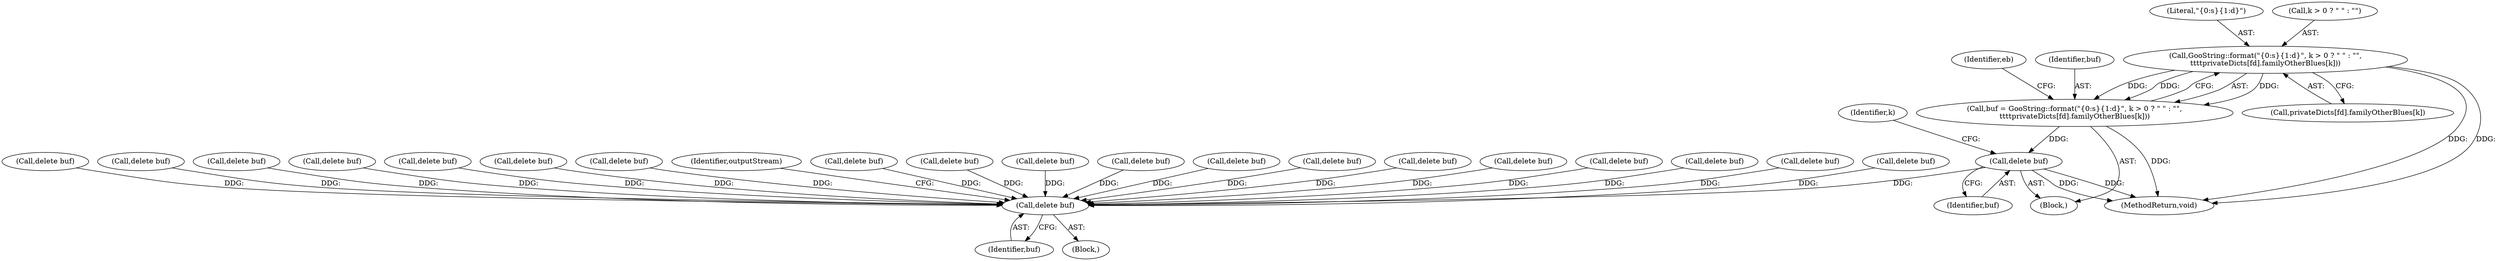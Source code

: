 digraph "0_poppler_da63c35549e8852a410946ab016a3f25ac701bdf@array" {
"1000795" [label="(Call,GooString::format(\"{0:s}{1:d}\", k > 0 ? \" \" : \"\",\n\t\t\t\tprivateDicts[fd].familyOtherBlues[k]))"];
"1000793" [label="(Call,buf = GooString::format(\"{0:s}{1:d}\", k > 0 ? \" \" : \"\",\n\t\t\t\tprivateDicts[fd].familyOtherBlues[k]))"];
"1000814" [label="(Call,delete buf)"];
"1000355" [label="(Call,delete buf)"];
"1000762" [label="(Call,delete buf)"];
"1000812" [label="(Identifier,eb)"];
"1000794" [label="(Identifier,buf)"];
"1000842" [label="(Call,delete buf)"];
"1000796" [label="(Literal,\"{0:s}{1:d}\")"];
"1000658" [label="(Call,delete buf)"];
"1000912" [label="(Call,delete buf)"];
"1000356" [label="(Identifier,buf)"];
"1000803" [label="(Call,privateDicts[fd].familyOtherBlues[k])"];
"1000355" [label="(Call,delete buf)"];
"1000295" [label="(Block,)"];
"1001135" [label="(Call,delete buf)"];
"1000529" [label="(Call,delete buf)"];
"1000497" [label="(Call,delete buf)"];
"1000814" [label="(Call,delete buf)"];
"1001111" [label="(Call,delete buf)"];
"1000793" [label="(Call,buf = GooString::format(\"{0:s}{1:d}\", k > 0 ? \" \" : \"\",\n\t\t\t\tprivateDicts[fd].familyOtherBlues[k]))"];
"1000797" [label="(Call,k > 0 ? \" \" : \"\")"];
"1001087" [label="(Call,delete buf)"];
"1000890" [label="(Call,delete buf)"];
"1000795" [label="(Call,GooString::format(\"{0:s}{1:d}\", k > 0 ? \" \" : \"\",\n\t\t\t\tprivateDicts[fd].familyOtherBlues[k]))"];
"1000934" [label="(Call,delete buf)"];
"1000477" [label="(Call,delete buf)"];
"1000815" [label="(Identifier,buf)"];
"1000866" [label="(Call,delete buf)"];
"1000710" [label="(Call,delete buf)"];
"1000358" [label="(Identifier,outputStream)"];
"1000792" [label="(Block,)"];
"1000982" [label="(Call,delete buf)"];
"1001258" [label="(Call,delete buf)"];
"1000545" [label="(Call,delete buf)"];
"1001034" [label="(Call,delete buf)"];
"1000791" [label="(Identifier,k)"];
"1001475" [label="(MethodReturn,void)"];
"1001063" [label="(Call,delete buf)"];
"1000795" -> "1000793"  [label="AST: "];
"1000795" -> "1000803"  [label="CFG: "];
"1000796" -> "1000795"  [label="AST: "];
"1000797" -> "1000795"  [label="AST: "];
"1000803" -> "1000795"  [label="AST: "];
"1000793" -> "1000795"  [label="CFG: "];
"1000795" -> "1001475"  [label="DDG: "];
"1000795" -> "1001475"  [label="DDG: "];
"1000795" -> "1000793"  [label="DDG: "];
"1000795" -> "1000793"  [label="DDG: "];
"1000795" -> "1000793"  [label="DDG: "];
"1000793" -> "1000792"  [label="AST: "];
"1000794" -> "1000793"  [label="AST: "];
"1000812" -> "1000793"  [label="CFG: "];
"1000793" -> "1001475"  [label="DDG: "];
"1000793" -> "1000814"  [label="DDG: "];
"1000814" -> "1000792"  [label="AST: "];
"1000814" -> "1000815"  [label="CFG: "];
"1000815" -> "1000814"  [label="AST: "];
"1000791" -> "1000814"  [label="CFG: "];
"1000814" -> "1001475"  [label="DDG: "];
"1000814" -> "1001475"  [label="DDG: "];
"1000814" -> "1000355"  [label="DDG: "];
"1000355" -> "1000295"  [label="AST: "];
"1000355" -> "1000356"  [label="CFG: "];
"1000356" -> "1000355"  [label="AST: "];
"1000358" -> "1000355"  [label="CFG: "];
"1000934" -> "1000355"  [label="DDG: "];
"1000497" -> "1000355"  [label="DDG: "];
"1001087" -> "1000355"  [label="DDG: "];
"1000545" -> "1000355"  [label="DDG: "];
"1001034" -> "1000355"  [label="DDG: "];
"1001063" -> "1000355"  [label="DDG: "];
"1001135" -> "1000355"  [label="DDG: "];
"1000658" -> "1000355"  [label="DDG: "];
"1001258" -> "1000355"  [label="DDG: "];
"1000477" -> "1000355"  [label="DDG: "];
"1000912" -> "1000355"  [label="DDG: "];
"1001111" -> "1000355"  [label="DDG: "];
"1000890" -> "1000355"  [label="DDG: "];
"1000866" -> "1000355"  [label="DDG: "];
"1000710" -> "1000355"  [label="DDG: "];
"1000842" -> "1000355"  [label="DDG: "];
"1000529" -> "1000355"  [label="DDG: "];
"1000762" -> "1000355"  [label="DDG: "];
"1000982" -> "1000355"  [label="DDG: "];
}
